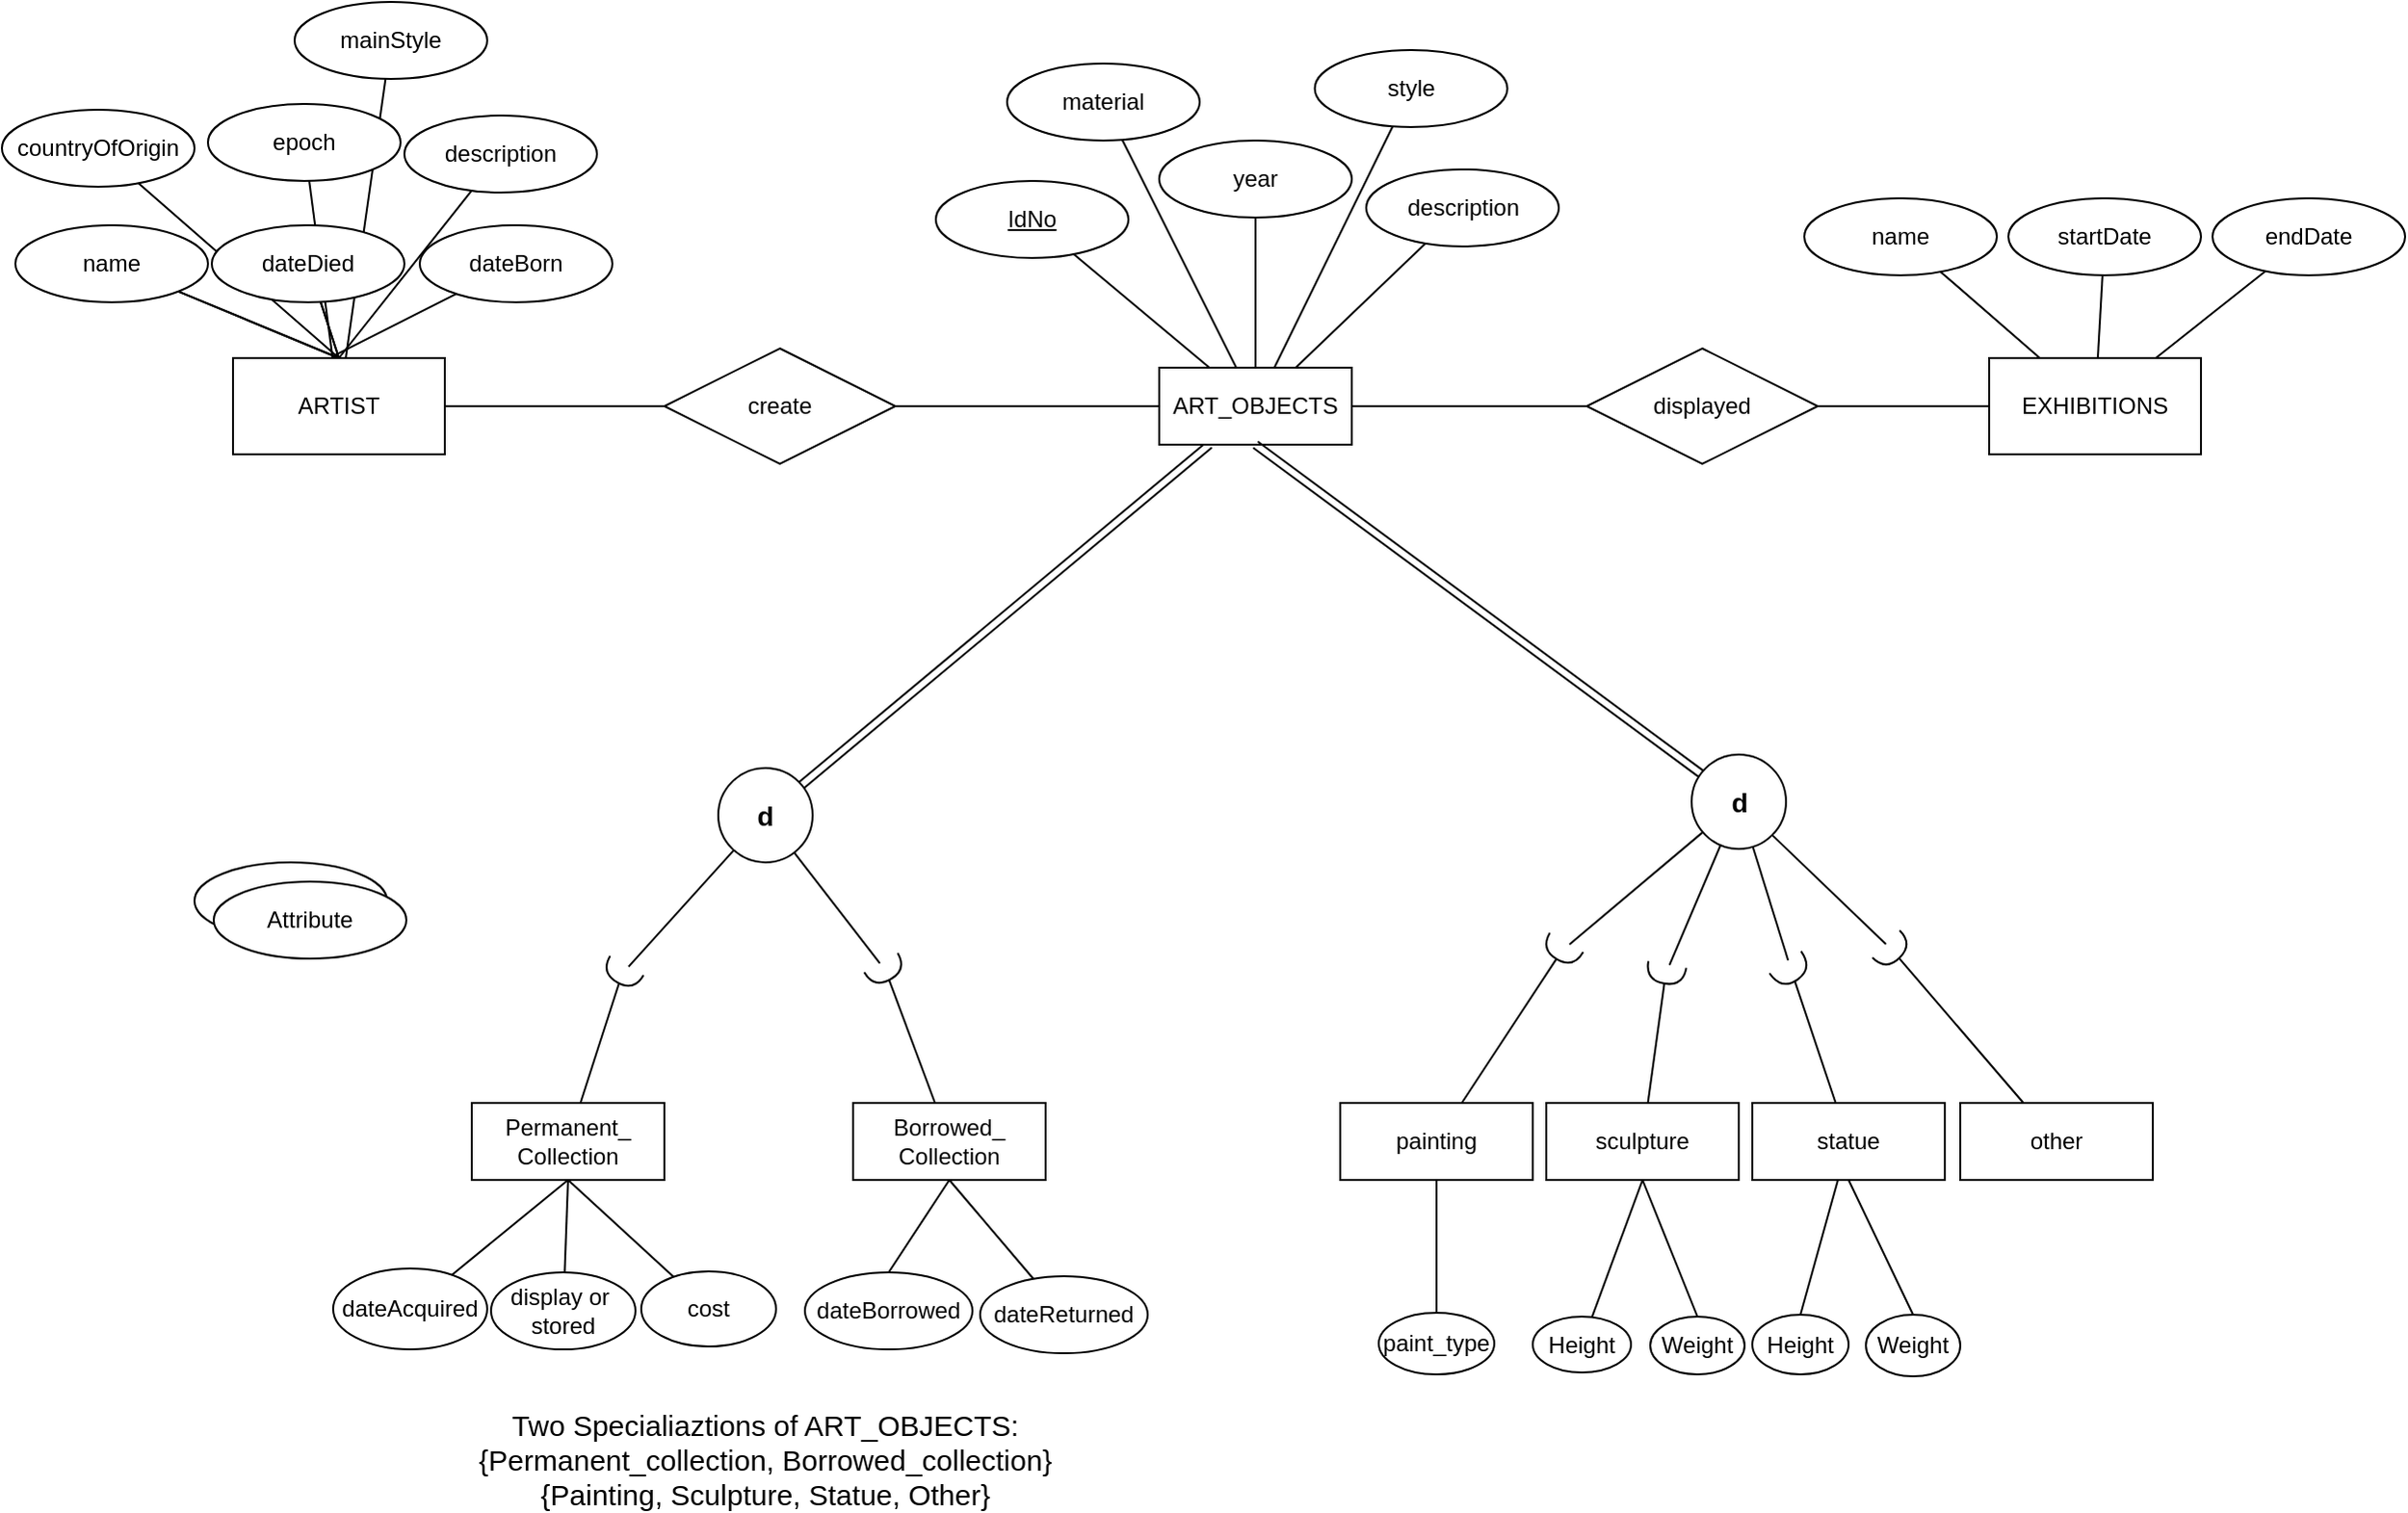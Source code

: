 <mxfile version="24.2.5" type="github">
  <diagram name="페이지-1" id="-4RmhjD8xsu9o9WnDLWw">
    <mxGraphModel dx="1728" dy="1215" grid="0" gridSize="10" guides="1" tooltips="1" connect="1" arrows="1" fold="1" page="1" pageScale="1" pageWidth="1600" pageHeight="900" math="0" shadow="0">
      <root>
        <mxCell id="0" />
        <mxCell id="1" parent="0" />
        <mxCell id="cf6sMw1RWdSsR6r5xE15-115" style="rounded=0;orthogonalLoop=1;jettySize=auto;html=1;endArrow=none;endFill=0;entryX=0.5;entryY=0;entryDx=0;entryDy=0;" edge="1" parent="1" source="cf6sMw1RWdSsR6r5xE15-109" target="cf6sMw1RWdSsR6r5xE15-45">
          <mxGeometry relative="1" as="geometry" />
        </mxCell>
        <mxCell id="cf6sMw1RWdSsR6r5xE15-113" style="rounded=0;orthogonalLoop=1;jettySize=auto;html=1;endArrow=none;endFill=0;entryX=0.5;entryY=0;entryDx=0;entryDy=0;" edge="1" parent="1" source="cf6sMw1RWdSsR6r5xE15-86" target="cf6sMw1RWdSsR6r5xE15-45">
          <mxGeometry relative="1" as="geometry" />
        </mxCell>
        <mxCell id="cf6sMw1RWdSsR6r5xE15-37" value="" style="shape=requiredInterface;html=1;verticalLabelPosition=bottom;sketch=0;rotation=55;" vertex="1" parent="1">
          <mxGeometry x="1117.79" y="585.41" width="11" height="20" as="geometry" />
        </mxCell>
        <mxCell id="cf6sMw1RWdSsR6r5xE15-22" value="" style="shape=requiredInterface;html=1;verticalLabelPosition=bottom;sketch=0;rotation=120;" vertex="1" parent="1">
          <mxGeometry x="999" y="575" width="10" height="20" as="geometry" />
        </mxCell>
        <mxCell id="cf6sMw1RWdSsR6r5xE15-48" style="rounded=0;orthogonalLoop=1;jettySize=auto;html=1;entryX=0;entryY=0.5;entryDx=0;entryDy=0;endArrow=none;endFill=0;exitX=1;exitY=0.5;exitDx=0;exitDy=0;" edge="1" parent="1" source="cf6sMw1RWdSsR6r5xE15-8" target="cf6sMw1RWdSsR6r5xE15-47">
          <mxGeometry relative="1" as="geometry" />
        </mxCell>
        <mxCell id="cf6sMw1RWdSsR6r5xE15-67" style="rounded=0;orthogonalLoop=1;jettySize=auto;html=1;shape=link;" edge="1" parent="1" source="cf6sMw1RWdSsR6r5xE15-8" target="cf6sMw1RWdSsR6r5xE15-62">
          <mxGeometry relative="1" as="geometry" />
        </mxCell>
        <mxCell id="cf6sMw1RWdSsR6r5xE15-8" value="ART_OBJECTS" style="whiteSpace=wrap;html=1;align=center;" vertex="1" parent="1">
          <mxGeometry x="795" y="282" width="100" height="40" as="geometry" />
        </mxCell>
        <mxCell id="cf6sMw1RWdSsR6r5xE15-14" value="painting" style="whiteSpace=wrap;html=1;align=center;" vertex="1" parent="1">
          <mxGeometry x="889" y="664" width="100" height="40" as="geometry" />
        </mxCell>
        <mxCell id="cf6sMw1RWdSsR6r5xE15-102" style="rounded=0;orthogonalLoop=1;jettySize=auto;html=1;endArrow=none;endFill=0;exitX=0.5;exitY=1;exitDx=0;exitDy=0;" edge="1" parent="1" source="cf6sMw1RWdSsR6r5xE15-15" target="cf6sMw1RWdSsR6r5xE15-101">
          <mxGeometry relative="1" as="geometry" />
        </mxCell>
        <mxCell id="cf6sMw1RWdSsR6r5xE15-103" style="rounded=0;orthogonalLoop=1;jettySize=auto;html=1;entryX=0.5;entryY=0;entryDx=0;entryDy=0;endArrow=none;endFill=0;exitX=0.5;exitY=1;exitDx=0;exitDy=0;" edge="1" parent="1" source="cf6sMw1RWdSsR6r5xE15-15" target="cf6sMw1RWdSsR6r5xE15-100">
          <mxGeometry relative="1" as="geometry" />
        </mxCell>
        <mxCell id="cf6sMw1RWdSsR6r5xE15-15" value="sculpture" style="whiteSpace=wrap;html=1;align=center;" vertex="1" parent="1">
          <mxGeometry x="996" y="664" width="100" height="40" as="geometry" />
        </mxCell>
        <mxCell id="cf6sMw1RWdSsR6r5xE15-106" style="rounded=0;orthogonalLoop=1;jettySize=auto;html=1;entryX=0.5;entryY=0;entryDx=0;entryDy=0;endArrow=none;endFill=0;" edge="1" parent="1" source="cf6sMw1RWdSsR6r5xE15-16" target="cf6sMw1RWdSsR6r5xE15-104">
          <mxGeometry relative="1" as="geometry" />
        </mxCell>
        <mxCell id="cf6sMw1RWdSsR6r5xE15-108" style="rounded=0;orthogonalLoop=1;jettySize=auto;html=1;entryX=0.5;entryY=0;entryDx=0;entryDy=0;endArrow=none;endFill=0;exitX=0.5;exitY=1;exitDx=0;exitDy=0;" edge="1" parent="1" source="cf6sMw1RWdSsR6r5xE15-16" target="cf6sMw1RWdSsR6r5xE15-107">
          <mxGeometry relative="1" as="geometry" />
        </mxCell>
        <mxCell id="cf6sMw1RWdSsR6r5xE15-16" value="statue" style="whiteSpace=wrap;html=1;align=center;" vertex="1" parent="1">
          <mxGeometry x="1103" y="664" width="100" height="40" as="geometry" />
        </mxCell>
        <mxCell id="cf6sMw1RWdSsR6r5xE15-17" value="other" style="whiteSpace=wrap;html=1;align=center;" vertex="1" parent="1">
          <mxGeometry x="1211" y="664" width="100" height="40" as="geometry" />
        </mxCell>
        <mxCell id="cf6sMw1RWdSsR6r5xE15-21" style="rounded=0;orthogonalLoop=1;jettySize=auto;html=1;entryX=0.5;entryY=1;entryDx=0;entryDy=0;endArrow=none;endFill=0;shape=link;" edge="1" parent="1" source="cf6sMw1RWdSsR6r5xE15-18" target="cf6sMw1RWdSsR6r5xE15-8">
          <mxGeometry relative="1" as="geometry" />
        </mxCell>
        <mxCell id="cf6sMw1RWdSsR6r5xE15-27" style="rounded=0;orthogonalLoop=1;jettySize=auto;html=1;endArrow=none;endFill=0;" edge="1" parent="1" source="cf6sMw1RWdSsR6r5xE15-22" target="cf6sMw1RWdSsR6r5xE15-14">
          <mxGeometry relative="1" as="geometry" />
        </mxCell>
        <mxCell id="cf6sMw1RWdSsR6r5xE15-28" style="rounded=0;orthogonalLoop=1;jettySize=auto;html=1;endArrow=none;endFill=0;" edge="1" parent="1" source="cf6sMw1RWdSsR6r5xE15-35" target="cf6sMw1RWdSsR6r5xE15-15">
          <mxGeometry relative="1" as="geometry" />
        </mxCell>
        <mxCell id="cf6sMw1RWdSsR6r5xE15-31" style="rounded=0;orthogonalLoop=1;jettySize=auto;html=1;endArrow=none;endFill=0;" edge="1" parent="1" source="cf6sMw1RWdSsR6r5xE15-37" target="cf6sMw1RWdSsR6r5xE15-16">
          <mxGeometry relative="1" as="geometry" />
        </mxCell>
        <mxCell id="cf6sMw1RWdSsR6r5xE15-32" style="rounded=0;orthogonalLoop=1;jettySize=auto;html=1;endArrow=none;endFill=0;" edge="1" parent="1" source="cf6sMw1RWdSsR6r5xE15-39" target="cf6sMw1RWdSsR6r5xE15-17">
          <mxGeometry relative="1" as="geometry" />
        </mxCell>
        <mxCell id="cf6sMw1RWdSsR6r5xE15-18" value="&lt;b&gt;&lt;font style=&quot;font-size: 14px;&quot;&gt;d&lt;/font&gt;&lt;/b&gt;" style="ellipse;whiteSpace=wrap;html=1;align=center;" vertex="1" parent="1">
          <mxGeometry x="1071.5" y="483" width="49" height="49" as="geometry" />
        </mxCell>
        <mxCell id="cf6sMw1RWdSsR6r5xE15-34" value="" style="rounded=0;orthogonalLoop=1;jettySize=auto;html=1;endArrow=none;endFill=0;" edge="1" parent="1" source="cf6sMw1RWdSsR6r5xE15-18" target="cf6sMw1RWdSsR6r5xE15-22">
          <mxGeometry relative="1" as="geometry">
            <mxPoint x="1469" y="461" as="sourcePoint" />
            <mxPoint x="1351" y="626" as="targetPoint" />
          </mxGeometry>
        </mxCell>
        <mxCell id="cf6sMw1RWdSsR6r5xE15-36" value="" style="rounded=0;orthogonalLoop=1;jettySize=auto;html=1;endArrow=none;endFill=0;" edge="1" parent="1" source="cf6sMw1RWdSsR6r5xE15-18" target="cf6sMw1RWdSsR6r5xE15-35">
          <mxGeometry relative="1" as="geometry">
            <mxPoint x="1481" y="466" as="sourcePoint" />
            <mxPoint x="1460" y="626" as="targetPoint" />
          </mxGeometry>
        </mxCell>
        <mxCell id="cf6sMw1RWdSsR6r5xE15-35" value="" style="shape=requiredInterface;html=1;verticalLabelPosition=bottom;sketch=0;rotation=100;" vertex="1" parent="1">
          <mxGeometry x="1053" y="587" width="10" height="20" as="geometry" />
        </mxCell>
        <mxCell id="cf6sMw1RWdSsR6r5xE15-38" value="" style="rounded=0;orthogonalLoop=1;jettySize=auto;html=1;endArrow=none;endFill=0;" edge="1" parent="1" source="cf6sMw1RWdSsR6r5xE15-18" target="cf6sMw1RWdSsR6r5xE15-37">
          <mxGeometry relative="1" as="geometry">
            <mxPoint x="1494" y="464" as="sourcePoint" />
            <mxPoint x="1570" y="626" as="targetPoint" />
          </mxGeometry>
        </mxCell>
        <mxCell id="cf6sMw1RWdSsR6r5xE15-76" style="edgeStyle=orthogonalEdgeStyle;rounded=0;orthogonalLoop=1;jettySize=auto;html=1;endArrow=none;endFill=0;" edge="1" parent="1" source="cf6sMw1RWdSsR6r5xE15-45" target="cf6sMw1RWdSsR6r5xE15-53">
          <mxGeometry relative="1" as="geometry" />
        </mxCell>
        <mxCell id="cf6sMw1RWdSsR6r5xE15-45" value="ARTIST" style="html=1;whiteSpace=wrap;" vertex="1" parent="1">
          <mxGeometry x="314" y="277" width="110" height="50" as="geometry" />
        </mxCell>
        <mxCell id="cf6sMw1RWdSsR6r5xE15-60" style="rounded=0;orthogonalLoop=1;jettySize=auto;html=1;endArrow=none;endFill=0;" edge="1" parent="1" source="cf6sMw1RWdSsR6r5xE15-46" target="cf6sMw1RWdSsR6r5xE15-57">
          <mxGeometry relative="1" as="geometry" />
        </mxCell>
        <mxCell id="cf6sMw1RWdSsR6r5xE15-61" style="rounded=0;orthogonalLoop=1;jettySize=auto;html=1;endArrow=none;endFill=0;" edge="1" parent="1" source="cf6sMw1RWdSsR6r5xE15-46" target="cf6sMw1RWdSsR6r5xE15-58">
          <mxGeometry relative="1" as="geometry" />
        </mxCell>
        <mxCell id="cf6sMw1RWdSsR6r5xE15-46" value="EXHIBITIONS" style="html=1;whiteSpace=wrap;" vertex="1" parent="1">
          <mxGeometry x="1226" y="277" width="110" height="50" as="geometry" />
        </mxCell>
        <mxCell id="cf6sMw1RWdSsR6r5xE15-49" style="rounded=0;orthogonalLoop=1;jettySize=auto;html=1;endArrow=none;endFill=0;" edge="1" parent="1" source="cf6sMw1RWdSsR6r5xE15-47" target="cf6sMw1RWdSsR6r5xE15-46">
          <mxGeometry relative="1" as="geometry" />
        </mxCell>
        <mxCell id="cf6sMw1RWdSsR6r5xE15-47" value="displayed" style="shape=rhombus;perimeter=rhombusPerimeter;whiteSpace=wrap;html=1;align=center;" vertex="1" parent="1">
          <mxGeometry x="1017" y="272" width="120" height="60" as="geometry" />
        </mxCell>
        <mxCell id="cf6sMw1RWdSsR6r5xE15-52" value="" style="rounded=0;orthogonalLoop=1;jettySize=auto;html=1;endArrow=none;endFill=0;exitX=1;exitY=1;exitDx=0;exitDy=0;" edge="1" parent="1" source="cf6sMw1RWdSsR6r5xE15-18" target="cf6sMw1RWdSsR6r5xE15-39">
          <mxGeometry relative="1" as="geometry">
            <mxPoint x="1111" y="523" as="sourcePoint" />
            <mxPoint x="1268" y="675" as="targetPoint" />
          </mxGeometry>
        </mxCell>
        <mxCell id="cf6sMw1RWdSsR6r5xE15-39" value="" style="shape=requiredInterface;html=1;verticalLabelPosition=bottom;sketch=0;rotation=45;" vertex="1" parent="1">
          <mxGeometry x="1171" y="575" width="10" height="20" as="geometry" />
        </mxCell>
        <mxCell id="cf6sMw1RWdSsR6r5xE15-77" style="edgeStyle=orthogonalEdgeStyle;rounded=0;orthogonalLoop=1;jettySize=auto;html=1;endArrow=none;endFill=0;" edge="1" parent="1" source="cf6sMw1RWdSsR6r5xE15-53" target="cf6sMw1RWdSsR6r5xE15-8">
          <mxGeometry relative="1" as="geometry" />
        </mxCell>
        <mxCell id="cf6sMw1RWdSsR6r5xE15-53" value="create" style="shape=rhombus;perimeter=rhombusPerimeter;whiteSpace=wrap;html=1;align=center;" vertex="1" parent="1">
          <mxGeometry x="538" y="272" width="120" height="60" as="geometry" />
        </mxCell>
        <mxCell id="cf6sMw1RWdSsR6r5xE15-59" style="rounded=0;orthogonalLoop=1;jettySize=auto;html=1;endArrow=none;endFill=0;" edge="1" parent="1" source="cf6sMw1RWdSsR6r5xE15-56" target="cf6sMw1RWdSsR6r5xE15-46">
          <mxGeometry relative="1" as="geometry" />
        </mxCell>
        <mxCell id="cf6sMw1RWdSsR6r5xE15-56" value="name" style="ellipse;whiteSpace=wrap;html=1;align=center;" vertex="1" parent="1">
          <mxGeometry x="1130" y="194" width="100" height="40" as="geometry" />
        </mxCell>
        <mxCell id="cf6sMw1RWdSsR6r5xE15-57" value="startDate" style="ellipse;whiteSpace=wrap;html=1;align=center;" vertex="1" parent="1">
          <mxGeometry x="1236" y="194" width="100" height="40" as="geometry" />
        </mxCell>
        <mxCell id="cf6sMw1RWdSsR6r5xE15-58" value="endDate" style="ellipse;whiteSpace=wrap;html=1;align=center;" vertex="1" parent="1">
          <mxGeometry x="1342" y="194" width="100" height="40" as="geometry" />
        </mxCell>
        <mxCell id="cf6sMw1RWdSsR6r5xE15-65" style="rounded=0;orthogonalLoop=1;jettySize=auto;html=1;endArrow=none;endFill=0;" edge="1" parent="1" source="cf6sMw1RWdSsR6r5xE15-72" target="cf6sMw1RWdSsR6r5xE15-63">
          <mxGeometry relative="1" as="geometry" />
        </mxCell>
        <mxCell id="cf6sMw1RWdSsR6r5xE15-70" style="rounded=0;orthogonalLoop=1;jettySize=auto;html=1;endArrow=none;endFill=0;" edge="1" parent="1" source="cf6sMw1RWdSsR6r5xE15-71" target="cf6sMw1RWdSsR6r5xE15-66">
          <mxGeometry relative="1" as="geometry" />
        </mxCell>
        <mxCell id="cf6sMw1RWdSsR6r5xE15-62" value="&lt;b&gt;&lt;font style=&quot;font-size: 14px;&quot;&gt;d&lt;/font&gt;&lt;/b&gt;" style="ellipse;whiteSpace=wrap;html=1;align=center;" vertex="1" parent="1">
          <mxGeometry x="566" y="490" width="49" height="49" as="geometry" />
        </mxCell>
        <mxCell id="cf6sMw1RWdSsR6r5xE15-63" value="Permanent_&lt;div&gt;Collection&lt;/div&gt;" style="whiteSpace=wrap;html=1;align=center;" vertex="1" parent="1">
          <mxGeometry x="438" y="664" width="100" height="40" as="geometry" />
        </mxCell>
        <mxCell id="cf6sMw1RWdSsR6r5xE15-140" style="rounded=0;orthogonalLoop=1;jettySize=auto;html=1;entryX=0.5;entryY=0;entryDx=0;entryDy=0;endArrow=none;endFill=0;exitX=0.5;exitY=1;exitDx=0;exitDy=0;" edge="1" parent="1" source="cf6sMw1RWdSsR6r5xE15-66" target="cf6sMw1RWdSsR6r5xE15-131">
          <mxGeometry relative="1" as="geometry" />
        </mxCell>
        <mxCell id="cf6sMw1RWdSsR6r5xE15-141" style="rounded=0;orthogonalLoop=1;jettySize=auto;html=1;endArrow=none;endFill=0;exitX=0.5;exitY=1;exitDx=0;exitDy=0;" edge="1" parent="1" source="cf6sMw1RWdSsR6r5xE15-66" target="cf6sMw1RWdSsR6r5xE15-139">
          <mxGeometry relative="1" as="geometry">
            <mxPoint x="699" y="704" as="sourcePoint" />
          </mxGeometry>
        </mxCell>
        <mxCell id="cf6sMw1RWdSsR6r5xE15-66" value="Borrowed_&lt;div&gt;Collection&lt;/div&gt;" style="whiteSpace=wrap;html=1;align=center;" vertex="1" parent="1">
          <mxGeometry x="636" y="664" width="100" height="40" as="geometry" />
        </mxCell>
        <mxCell id="cf6sMw1RWdSsR6r5xE15-73" value="" style="rounded=0;orthogonalLoop=1;jettySize=auto;html=1;endArrow=none;endFill=0;" edge="1" parent="1" source="cf6sMw1RWdSsR6r5xE15-62" target="cf6sMw1RWdSsR6r5xE15-72">
          <mxGeometry relative="1" as="geometry">
            <mxPoint x="579" y="536" as="sourcePoint" />
            <mxPoint x="501" y="686" as="targetPoint" />
          </mxGeometry>
        </mxCell>
        <mxCell id="cf6sMw1RWdSsR6r5xE15-72" value="" style="shape=requiredInterface;html=1;verticalLabelPosition=bottom;sketch=0;rotation=120;" vertex="1" parent="1">
          <mxGeometry x="511" y="587" width="10" height="20" as="geometry" />
        </mxCell>
        <mxCell id="cf6sMw1RWdSsR6r5xE15-91" style="rounded=0;orthogonalLoop=1;jettySize=auto;html=1;endArrow=none;endFill=0;" edge="1" parent="1" source="cf6sMw1RWdSsR6r5xE15-79" target="cf6sMw1RWdSsR6r5xE15-8">
          <mxGeometry relative="1" as="geometry" />
        </mxCell>
        <mxCell id="cf6sMw1RWdSsR6r5xE15-79" value="&lt;u&gt;IdNo&lt;/u&gt;" style="ellipse;whiteSpace=wrap;html=1;align=center;" vertex="1" parent="1">
          <mxGeometry x="679" y="185" width="100" height="40" as="geometry" />
        </mxCell>
        <mxCell id="cf6sMw1RWdSsR6r5xE15-92" style="rounded=0;orthogonalLoop=1;jettySize=auto;html=1;endArrow=none;endFill=0;" edge="1" parent="1" source="cf6sMw1RWdSsR6r5xE15-80" target="cf6sMw1RWdSsR6r5xE15-8">
          <mxGeometry relative="1" as="geometry" />
        </mxCell>
        <mxCell id="cf6sMw1RWdSsR6r5xE15-80" value="year" style="ellipse;whiteSpace=wrap;html=1;align=center;" vertex="1" parent="1">
          <mxGeometry x="795" y="164" width="100" height="40" as="geometry" />
        </mxCell>
        <mxCell id="cf6sMw1RWdSsR6r5xE15-116" style="rounded=0;orthogonalLoop=1;jettySize=auto;html=1;endArrow=none;endFill=0;" edge="1" parent="1" source="cf6sMw1RWdSsR6r5xE15-83" target="cf6sMw1RWdSsR6r5xE15-45">
          <mxGeometry relative="1" as="geometry" />
        </mxCell>
        <mxCell id="cf6sMw1RWdSsR6r5xE15-83" value="mainStyle" style="ellipse;whiteSpace=wrap;html=1;align=center;" vertex="1" parent="1">
          <mxGeometry x="346" y="92" width="100" height="40" as="geometry" />
        </mxCell>
        <mxCell id="cf6sMw1RWdSsR6r5xE15-114" style="rounded=0;orthogonalLoop=1;jettySize=auto;html=1;endArrow=none;endFill=0;" edge="1" parent="1" source="cf6sMw1RWdSsR6r5xE15-84" target="cf6sMw1RWdSsR6r5xE15-45">
          <mxGeometry relative="1" as="geometry" />
        </mxCell>
        <mxCell id="cf6sMw1RWdSsR6r5xE15-84" value="epoch" style="ellipse;whiteSpace=wrap;html=1;align=center;" vertex="1" parent="1">
          <mxGeometry x="301" y="145" width="100" height="40" as="geometry" />
        </mxCell>
        <mxCell id="cf6sMw1RWdSsR6r5xE15-112" style="rounded=0;orthogonalLoop=1;jettySize=auto;html=1;endArrow=none;endFill=0;" edge="1" parent="1" source="cf6sMw1RWdSsR6r5xE15-85">
          <mxGeometry relative="1" as="geometry">
            <mxPoint x="369" y="277" as="targetPoint" />
          </mxGeometry>
        </mxCell>
        <mxCell id="cf6sMw1RWdSsR6r5xE15-85" value="countryOfOrigin" style="ellipse;whiteSpace=wrap;html=1;align=center;" vertex="1" parent="1">
          <mxGeometry x="194" y="148" width="100" height="40" as="geometry" />
        </mxCell>
        <mxCell id="cf6sMw1RWdSsR6r5xE15-111" style="rounded=0;orthogonalLoop=1;jettySize=auto;html=1;endArrow=none;endFill=0;entryX=0.5;entryY=0;entryDx=0;entryDy=0;" edge="1" parent="1" source="cf6sMw1RWdSsR6r5xE15-86" target="cf6sMw1RWdSsR6r5xE15-45">
          <mxGeometry relative="1" as="geometry" />
        </mxCell>
        <mxCell id="cf6sMw1RWdSsR6r5xE15-110" style="rounded=0;orthogonalLoop=1;jettySize=auto;html=1;endArrow=none;endFill=0;entryX=0.5;entryY=0;entryDx=0;entryDy=0;" edge="1" parent="1" source="cf6sMw1RWdSsR6r5xE15-88" target="cf6sMw1RWdSsR6r5xE15-45">
          <mxGeometry relative="1" as="geometry" />
        </mxCell>
        <mxCell id="cf6sMw1RWdSsR6r5xE15-87" value="dateBorn" style="ellipse;whiteSpace=wrap;html=1;align=center;" vertex="1" parent="1">
          <mxGeometry x="411" y="208" width="100" height="40" as="geometry" />
        </mxCell>
        <mxCell id="cf6sMw1RWdSsR6r5xE15-93" style="rounded=0;orthogonalLoop=1;jettySize=auto;html=1;endArrow=none;endFill=0;" edge="1" parent="1" source="cf6sMw1RWdSsR6r5xE15-89" target="cf6sMw1RWdSsR6r5xE15-8">
          <mxGeometry relative="1" as="geometry" />
        </mxCell>
        <mxCell id="cf6sMw1RWdSsR6r5xE15-89" value="description" style="ellipse;whiteSpace=wrap;html=1;align=center;" vertex="1" parent="1">
          <mxGeometry x="902.5" y="179" width="100" height="40" as="geometry" />
        </mxCell>
        <mxCell id="cf6sMw1RWdSsR6r5xE15-94" style="rounded=0;orthogonalLoop=1;jettySize=auto;html=1;endArrow=none;endFill=0;" edge="1" parent="1" source="cf6sMw1RWdSsR6r5xE15-90" target="cf6sMw1RWdSsR6r5xE15-8">
          <mxGeometry relative="1" as="geometry" />
        </mxCell>
        <mxCell id="cf6sMw1RWdSsR6r5xE15-90" value="material" style="ellipse;whiteSpace=wrap;html=1;align=center;" vertex="1" parent="1">
          <mxGeometry x="716" y="124" width="100" height="40" as="geometry" />
        </mxCell>
        <mxCell id="cf6sMw1RWdSsR6r5xE15-96" style="rounded=0;orthogonalLoop=1;jettySize=auto;html=1;endArrow=none;endFill=0;" edge="1" parent="1" source="cf6sMw1RWdSsR6r5xE15-95" target="cf6sMw1RWdSsR6r5xE15-8">
          <mxGeometry relative="1" as="geometry" />
        </mxCell>
        <mxCell id="cf6sMw1RWdSsR6r5xE15-95" value="style" style="ellipse;whiteSpace=wrap;html=1;align=center;" vertex="1" parent="1">
          <mxGeometry x="875.79" y="117" width="100" height="40" as="geometry" />
        </mxCell>
        <mxCell id="cf6sMw1RWdSsR6r5xE15-99" style="rounded=0;orthogonalLoop=1;jettySize=auto;html=1;entryX=0.5;entryY=1;entryDx=0;entryDy=0;endArrow=none;endFill=0;" edge="1" parent="1" source="cf6sMw1RWdSsR6r5xE15-98" target="cf6sMw1RWdSsR6r5xE15-14">
          <mxGeometry relative="1" as="geometry" />
        </mxCell>
        <mxCell id="cf6sMw1RWdSsR6r5xE15-98" value="paint_type" style="ellipse;whiteSpace=wrap;html=1;align=center;" vertex="1" parent="1">
          <mxGeometry x="909" y="773" width="60" height="32" as="geometry" />
        </mxCell>
        <mxCell id="cf6sMw1RWdSsR6r5xE15-100" value="Weight" style="ellipse;whiteSpace=wrap;html=1;align=center;" vertex="1" parent="1">
          <mxGeometry x="1050" y="775" width="49" height="30" as="geometry" />
        </mxCell>
        <mxCell id="cf6sMw1RWdSsR6r5xE15-101" value="Height" style="ellipse;whiteSpace=wrap;html=1;align=center;" vertex="1" parent="1">
          <mxGeometry x="989" y="775" width="51" height="29" as="geometry" />
        </mxCell>
        <mxCell id="cf6sMw1RWdSsR6r5xE15-104" value="Height" style="ellipse;whiteSpace=wrap;html=1;align=center;" vertex="1" parent="1">
          <mxGeometry x="1103" y="774" width="50" height="31" as="geometry" />
        </mxCell>
        <mxCell id="cf6sMw1RWdSsR6r5xE15-107" value="Weight" style="ellipse;whiteSpace=wrap;html=1;align=center;" vertex="1" parent="1">
          <mxGeometry x="1162" y="774" width="49" height="32" as="geometry" />
        </mxCell>
        <mxCell id="cf6sMw1RWdSsR6r5xE15-109" value="description" style="ellipse;whiteSpace=wrap;html=1;align=center;" vertex="1" parent="1">
          <mxGeometry x="403" y="151" width="100" height="40" as="geometry" />
        </mxCell>
        <mxCell id="cf6sMw1RWdSsR6r5xE15-117" value="" style="rounded=0;orthogonalLoop=1;jettySize=auto;html=1;endArrow=none;endFill=0;entryX=0.5;entryY=0;entryDx=0;entryDy=0;" edge="1" parent="1" source="cf6sMw1RWdSsR6r5xE15-88" target="cf6sMw1RWdSsR6r5xE15-45">
          <mxGeometry relative="1" as="geometry">
            <mxPoint x="307" y="180" as="sourcePoint" />
            <mxPoint x="369" y="277" as="targetPoint" />
          </mxGeometry>
        </mxCell>
        <mxCell id="cf6sMw1RWdSsR6r5xE15-86" value="dateDied" style="ellipse;whiteSpace=wrap;html=1;align=center;" vertex="1" parent="1">
          <mxGeometry x="303" y="208" width="100" height="40" as="geometry" />
        </mxCell>
        <mxCell id="cf6sMw1RWdSsR6r5xE15-119" value="&lt;font style=&quot;font-size: 15px;&quot;&gt;Two Specialiaztions of ART_OBJECTS:&lt;/font&gt;&lt;div style=&quot;font-size: 15px;&quot;&gt;&lt;font style=&quot;font-size: 15px;&quot;&gt;{Permanent_collection, Borrowed_collection}&lt;/font&gt;&lt;/div&gt;&lt;div style=&quot;font-size: 15px;&quot;&gt;&lt;font style=&quot;font-size: 15px;&quot;&gt;{Painting, Sculpture, Statue, Other}&lt;/font&gt;&lt;br&gt;&lt;/div&gt;" style="text;html=1;align=center;verticalAlign=middle;whiteSpace=wrap;rounded=0;" vertex="1" parent="1">
          <mxGeometry x="431.14" y="834" width="318.71" height="30" as="geometry" />
        </mxCell>
        <mxCell id="cf6sMw1RWdSsR6r5xE15-121" value="" style="rounded=0;orthogonalLoop=1;jettySize=auto;html=1;endArrow=none;endFill=0;entryX=0.476;entryY=-0.024;entryDx=0;entryDy=0;entryPerimeter=0;" edge="1" parent="1" source="cf6sMw1RWdSsR6r5xE15-87" target="cf6sMw1RWdSsR6r5xE15-45">
          <mxGeometry relative="1" as="geometry">
            <mxPoint x="220" y="214" as="sourcePoint" />
            <mxPoint x="369" y="277" as="targetPoint" />
          </mxGeometry>
        </mxCell>
        <mxCell id="cf6sMw1RWdSsR6r5xE15-88" value="name" style="ellipse;whiteSpace=wrap;html=1;align=center;" vertex="1" parent="1">
          <mxGeometry x="201" y="208" width="100" height="40" as="geometry" />
        </mxCell>
        <mxCell id="cf6sMw1RWdSsR6r5xE15-122" style="edgeStyle=orthogonalEdgeStyle;rounded=0;orthogonalLoop=1;jettySize=auto;html=1;exitX=0.5;exitY=1;exitDx=0;exitDy=0;" edge="1" parent="1" source="cf6sMw1RWdSsR6r5xE15-63" target="cf6sMw1RWdSsR6r5xE15-63">
          <mxGeometry relative="1" as="geometry" />
        </mxCell>
        <mxCell id="cf6sMw1RWdSsR6r5xE15-124" value="" style="rounded=0;orthogonalLoop=1;jettySize=auto;html=1;endArrow=none;endFill=0;" edge="1" parent="1" source="cf6sMw1RWdSsR6r5xE15-62" target="cf6sMw1RWdSsR6r5xE15-71">
          <mxGeometry relative="1" as="geometry">
            <mxPoint x="601" y="537" as="sourcePoint" />
            <mxPoint x="662" y="664" as="targetPoint" />
          </mxGeometry>
        </mxCell>
        <mxCell id="cf6sMw1RWdSsR6r5xE15-71" value="" style="shape=requiredInterface;html=1;verticalLabelPosition=bottom;sketch=0;rotation=60;" vertex="1" parent="1">
          <mxGeometry x="648" y="585.41" width="10" height="20" as="geometry" />
        </mxCell>
        <mxCell id="cf6sMw1RWdSsR6r5xE15-129" value="Attribute" style="ellipse;whiteSpace=wrap;html=1;align=center;" vertex="1" parent="1">
          <mxGeometry x="294" y="539" width="100" height="40" as="geometry" />
        </mxCell>
        <mxCell id="cf6sMw1RWdSsR6r5xE15-130" value="Attribute" style="ellipse;whiteSpace=wrap;html=1;align=center;" vertex="1" parent="1">
          <mxGeometry x="304" y="549" width="100" height="40" as="geometry" />
        </mxCell>
        <mxCell id="cf6sMw1RWdSsR6r5xE15-131" value="dateBorrowed" style="ellipse;whiteSpace=wrap;html=1;align=center;" vertex="1" parent="1">
          <mxGeometry x="611" y="752" width="87" height="40" as="geometry" />
        </mxCell>
        <mxCell id="cf6sMw1RWdSsR6r5xE15-137" style="rounded=0;orthogonalLoop=1;jettySize=auto;html=1;entryX=0.5;entryY=1;entryDx=0;entryDy=0;endArrow=none;endFill=0;" edge="1" parent="1" source="cf6sMw1RWdSsR6r5xE15-132" target="cf6sMw1RWdSsR6r5xE15-63">
          <mxGeometry relative="1" as="geometry" />
        </mxCell>
        <mxCell id="cf6sMw1RWdSsR6r5xE15-132" value="cost" style="ellipse;whiteSpace=wrap;html=1;align=center;" vertex="1" parent="1">
          <mxGeometry x="526" y="751.5" width="70" height="39" as="geometry" />
        </mxCell>
        <mxCell id="cf6sMw1RWdSsR6r5xE15-136" style="rounded=0;orthogonalLoop=1;jettySize=auto;html=1;entryX=0.5;entryY=1;entryDx=0;entryDy=0;endArrow=none;endFill=0;" edge="1" parent="1" source="cf6sMw1RWdSsR6r5xE15-133" target="cf6sMw1RWdSsR6r5xE15-63">
          <mxGeometry relative="1" as="geometry" />
        </mxCell>
        <mxCell id="cf6sMw1RWdSsR6r5xE15-133" value="display or&amp;nbsp;&lt;div&gt;stored&lt;/div&gt;" style="ellipse;whiteSpace=wrap;html=1;align=center;" vertex="1" parent="1">
          <mxGeometry x="448" y="752" width="75" height="40" as="geometry" />
        </mxCell>
        <mxCell id="cf6sMw1RWdSsR6r5xE15-135" style="rounded=0;orthogonalLoop=1;jettySize=auto;html=1;entryX=0.5;entryY=1;entryDx=0;entryDy=0;endArrow=none;endFill=0;" edge="1" parent="1" source="cf6sMw1RWdSsR6r5xE15-134" target="cf6sMw1RWdSsR6r5xE15-63">
          <mxGeometry relative="1" as="geometry" />
        </mxCell>
        <mxCell id="cf6sMw1RWdSsR6r5xE15-134" value="dateAcquired" style="ellipse;whiteSpace=wrap;html=1;align=center;" vertex="1" parent="1">
          <mxGeometry x="366" y="750" width="80" height="42" as="geometry" />
        </mxCell>
        <mxCell id="cf6sMw1RWdSsR6r5xE15-139" value="dateReturned" style="ellipse;whiteSpace=wrap;html=1;align=center;" vertex="1" parent="1">
          <mxGeometry x="702" y="754" width="87" height="40" as="geometry" />
        </mxCell>
      </root>
    </mxGraphModel>
  </diagram>
</mxfile>

